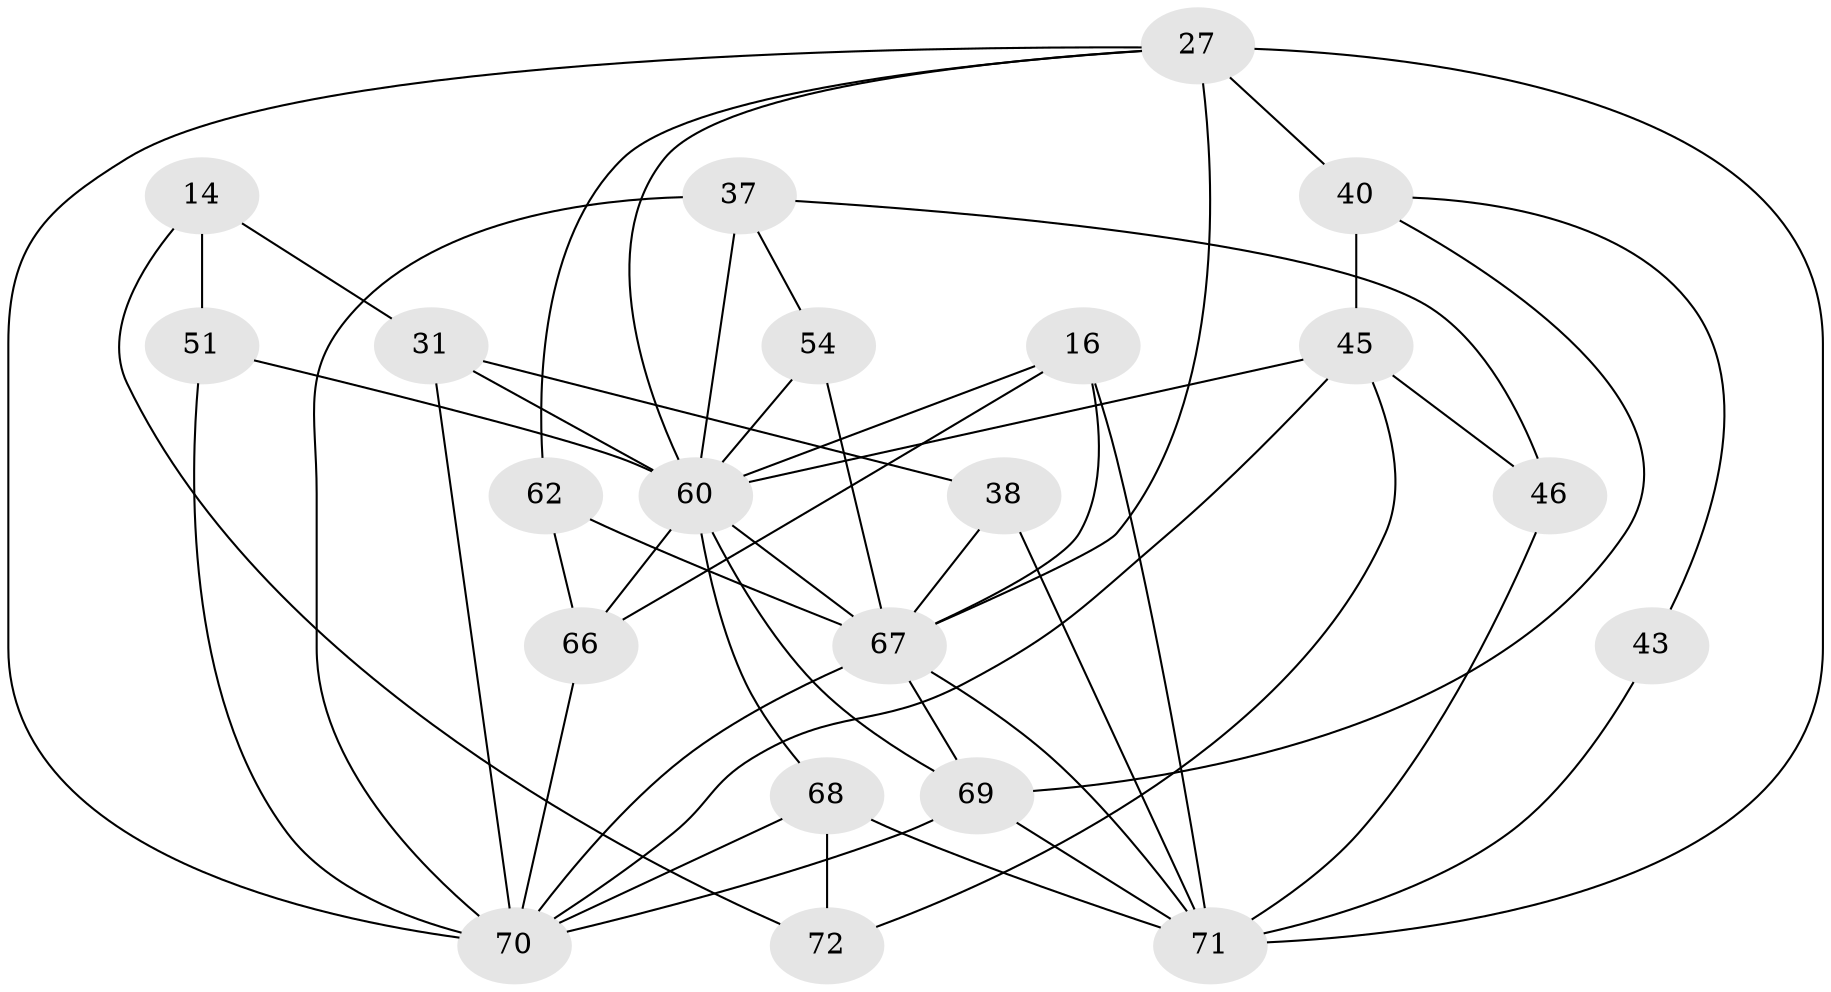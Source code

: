 // original degree distribution, {4: 0.3888888888888889, 3: 0.2222222222222222, 6: 0.08333333333333333, 7: 0.041666666666666664, 2: 0.125, 8: 0.013888888888888888, 5: 0.125}
// Generated by graph-tools (version 1.1) at 2025/52/03/04/25 21:52:31]
// undirected, 21 vertices, 50 edges
graph export_dot {
graph [start="1"]
  node [color=gray90,style=filled];
  14;
  16 [super="+11"];
  27 [super="+1"];
  31;
  37 [super="+5+8"];
  38 [super="+2"];
  40 [super="+6"];
  43;
  45 [super="+44"];
  46;
  51 [super="+19"];
  54 [super="+39"];
  60 [super="+49+57+48"];
  62;
  66 [super="+35"];
  67 [super="+41+42+65+63"];
  68 [super="+24+59+64"];
  69 [super="+4+53+61"];
  70 [super="+55+18+58"];
  71 [super="+12+56"];
  72 [super="+32"];
  14 -- 31;
  14 -- 51 [weight=2];
  14 -- 72;
  16 -- 66 [weight=2];
  16 -- 67 [weight=2];
  16 -- 71 [weight=3];
  16 -- 60;
  27 -- 62 [weight=2];
  27 -- 67 [weight=2];
  27 -- 40 [weight=2];
  27 -- 60;
  27 -- 71;
  27 -- 70;
  31 -- 70;
  31 -- 38;
  31 -- 60;
  37 -- 70 [weight=3];
  37 -- 54 [weight=2];
  37 -- 60 [weight=2];
  37 -- 46;
  38 -- 67 [weight=3];
  38 -- 71;
  40 -- 69 [weight=2];
  40 -- 43;
  40 -- 45 [weight=2];
  43 -- 71;
  45 -- 70;
  45 -- 72;
  45 -- 46;
  45 -- 60 [weight=3];
  46 -- 71;
  51 -- 60;
  51 -- 70 [weight=2];
  54 -- 67 [weight=4];
  54 -- 60;
  60 -- 67 [weight=5];
  60 -- 68 [weight=2];
  60 -- 69 [weight=4];
  60 -- 66 [weight=2];
  62 -- 67;
  62 -- 66 [weight=2];
  66 -- 70;
  67 -- 69 [weight=3];
  67 -- 70 [weight=3];
  67 -- 71;
  68 -- 71 [weight=4];
  68 -- 72;
  68 -- 70;
  69 -- 71 [weight=2];
  69 -- 70;
}
